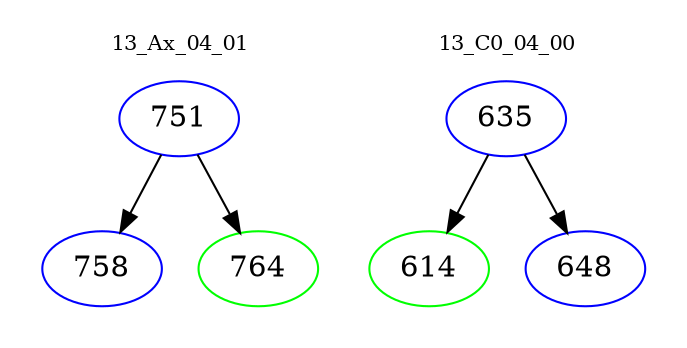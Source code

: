 digraph{
subgraph cluster_0 {
color = white
label = "13_Ax_04_01";
fontsize=10;
T0_751 [label="751", color="blue"]
T0_751 -> T0_758 [color="black"]
T0_758 [label="758", color="blue"]
T0_751 -> T0_764 [color="black"]
T0_764 [label="764", color="green"]
}
subgraph cluster_1 {
color = white
label = "13_C0_04_00";
fontsize=10;
T1_635 [label="635", color="blue"]
T1_635 -> T1_614 [color="black"]
T1_614 [label="614", color="green"]
T1_635 -> T1_648 [color="black"]
T1_648 [label="648", color="blue"]
}
}
